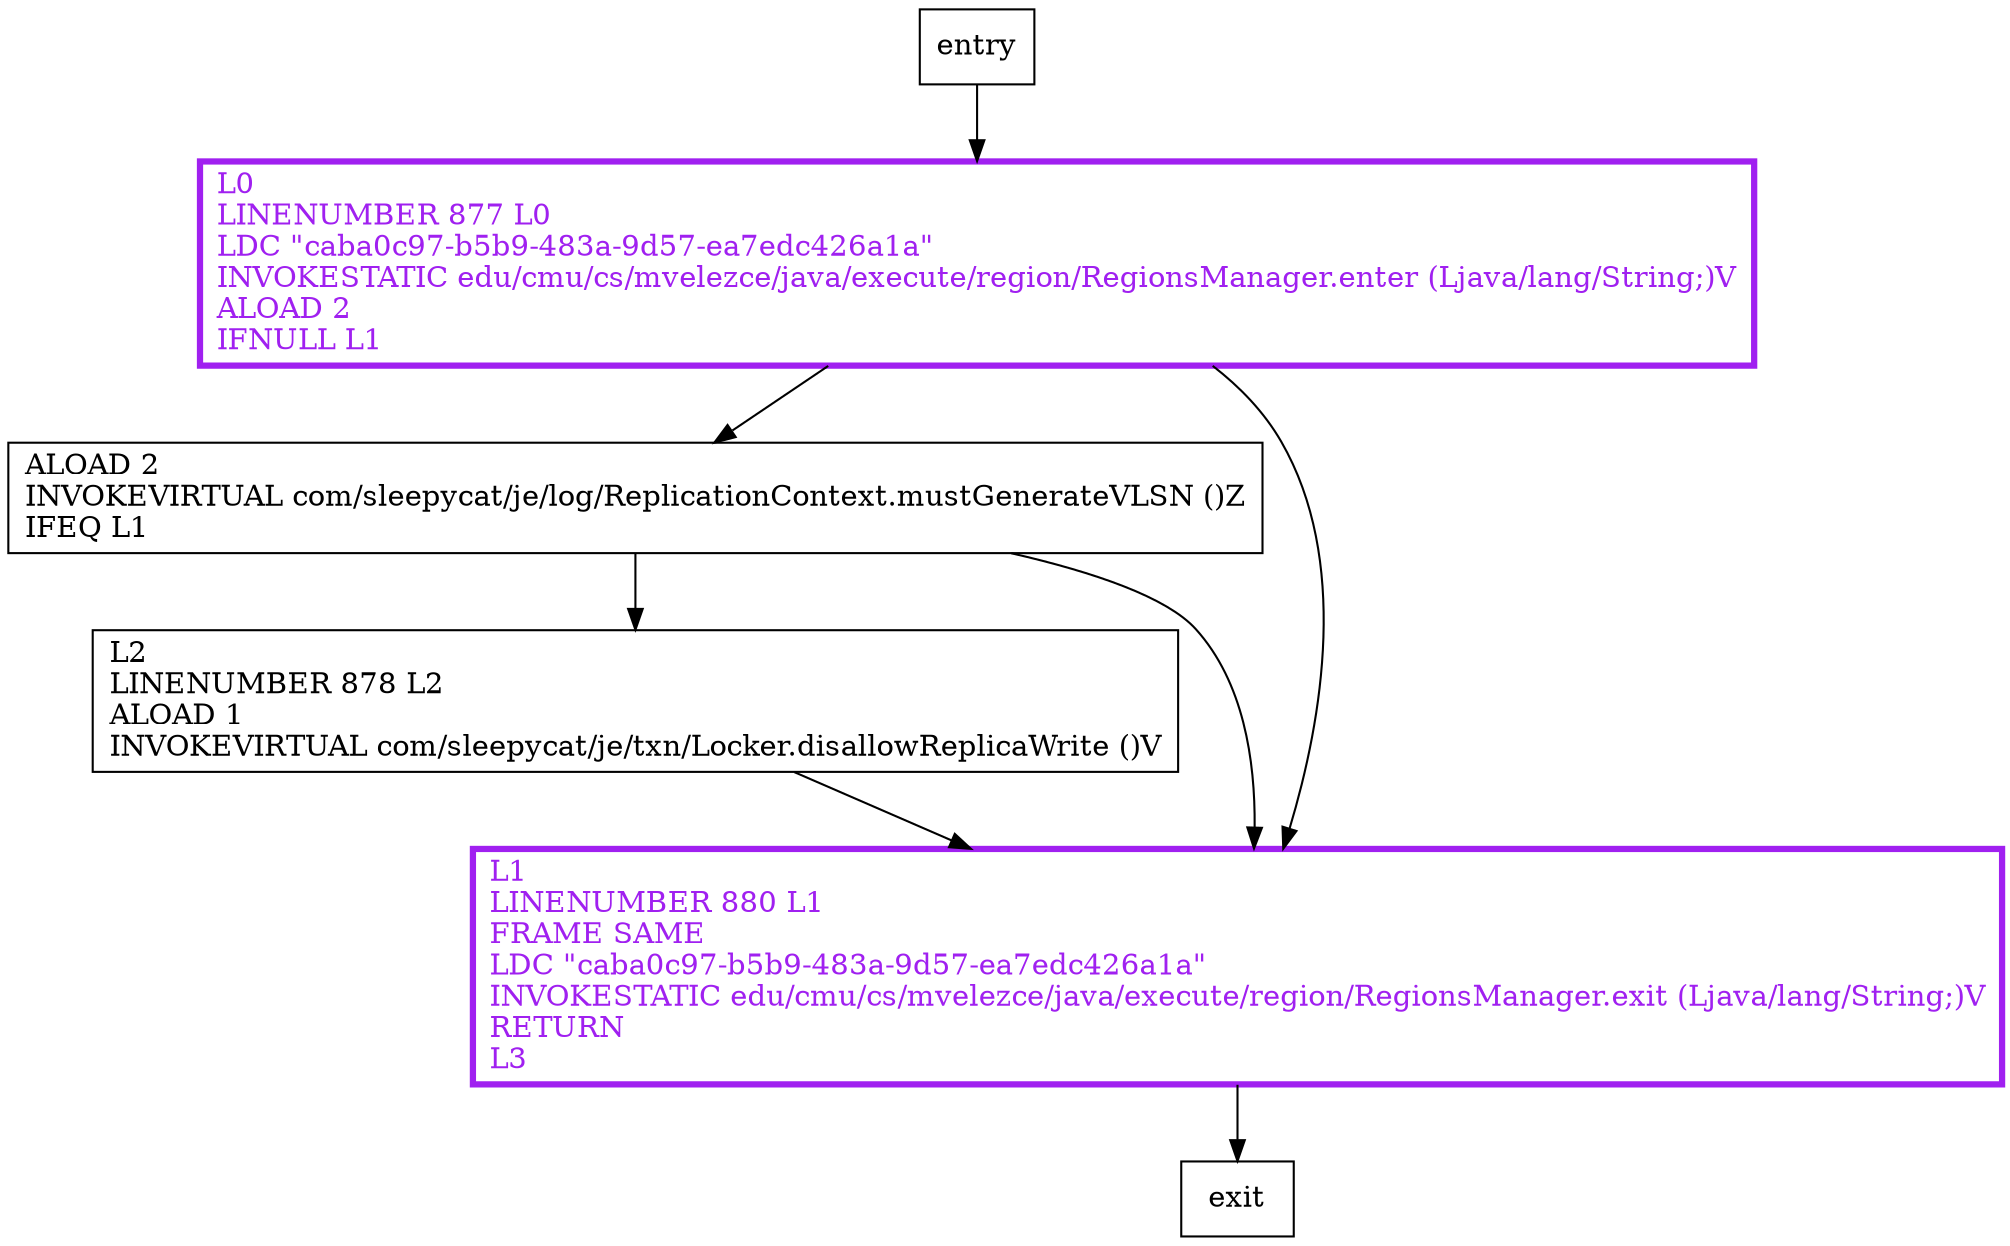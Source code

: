 digraph checkReplicaWrite {
node [shape=record];
1277216180 [label="L2\lLINENUMBER 878 L2\lALOAD 1\lINVOKEVIRTUAL com/sleepycat/je/txn/Locker.disallowReplicaWrite ()V\l"];
503980836 [label="ALOAD 2\lINVOKEVIRTUAL com/sleepycat/je/log/ReplicationContext.mustGenerateVLSN ()Z\lIFEQ L1\l"];
1739387594 [label="L1\lLINENUMBER 880 L1\lFRAME SAME\lLDC \"caba0c97-b5b9-483a-9d57-ea7edc426a1a\"\lINVOKESTATIC edu/cmu/cs/mvelezce/java/execute/region/RegionsManager.exit (Ljava/lang/String;)V\lRETURN\lL3\l"];
569825282 [label="L0\lLINENUMBER 877 L0\lLDC \"caba0c97-b5b9-483a-9d57-ea7edc426a1a\"\lINVOKESTATIC edu/cmu/cs/mvelezce/java/execute/region/RegionsManager.enter (Ljava/lang/String;)V\lALOAD 2\lIFNULL L1\l"];
entry;
exit;
entry -> 569825282
1277216180 -> 1739387594
503980836 -> 1277216180
503980836 -> 1739387594
1739387594 -> exit
569825282 -> 503980836
569825282 -> 1739387594
1739387594[fontcolor="purple", penwidth=3, color="purple"];
569825282[fontcolor="purple", penwidth=3, color="purple"];
}
